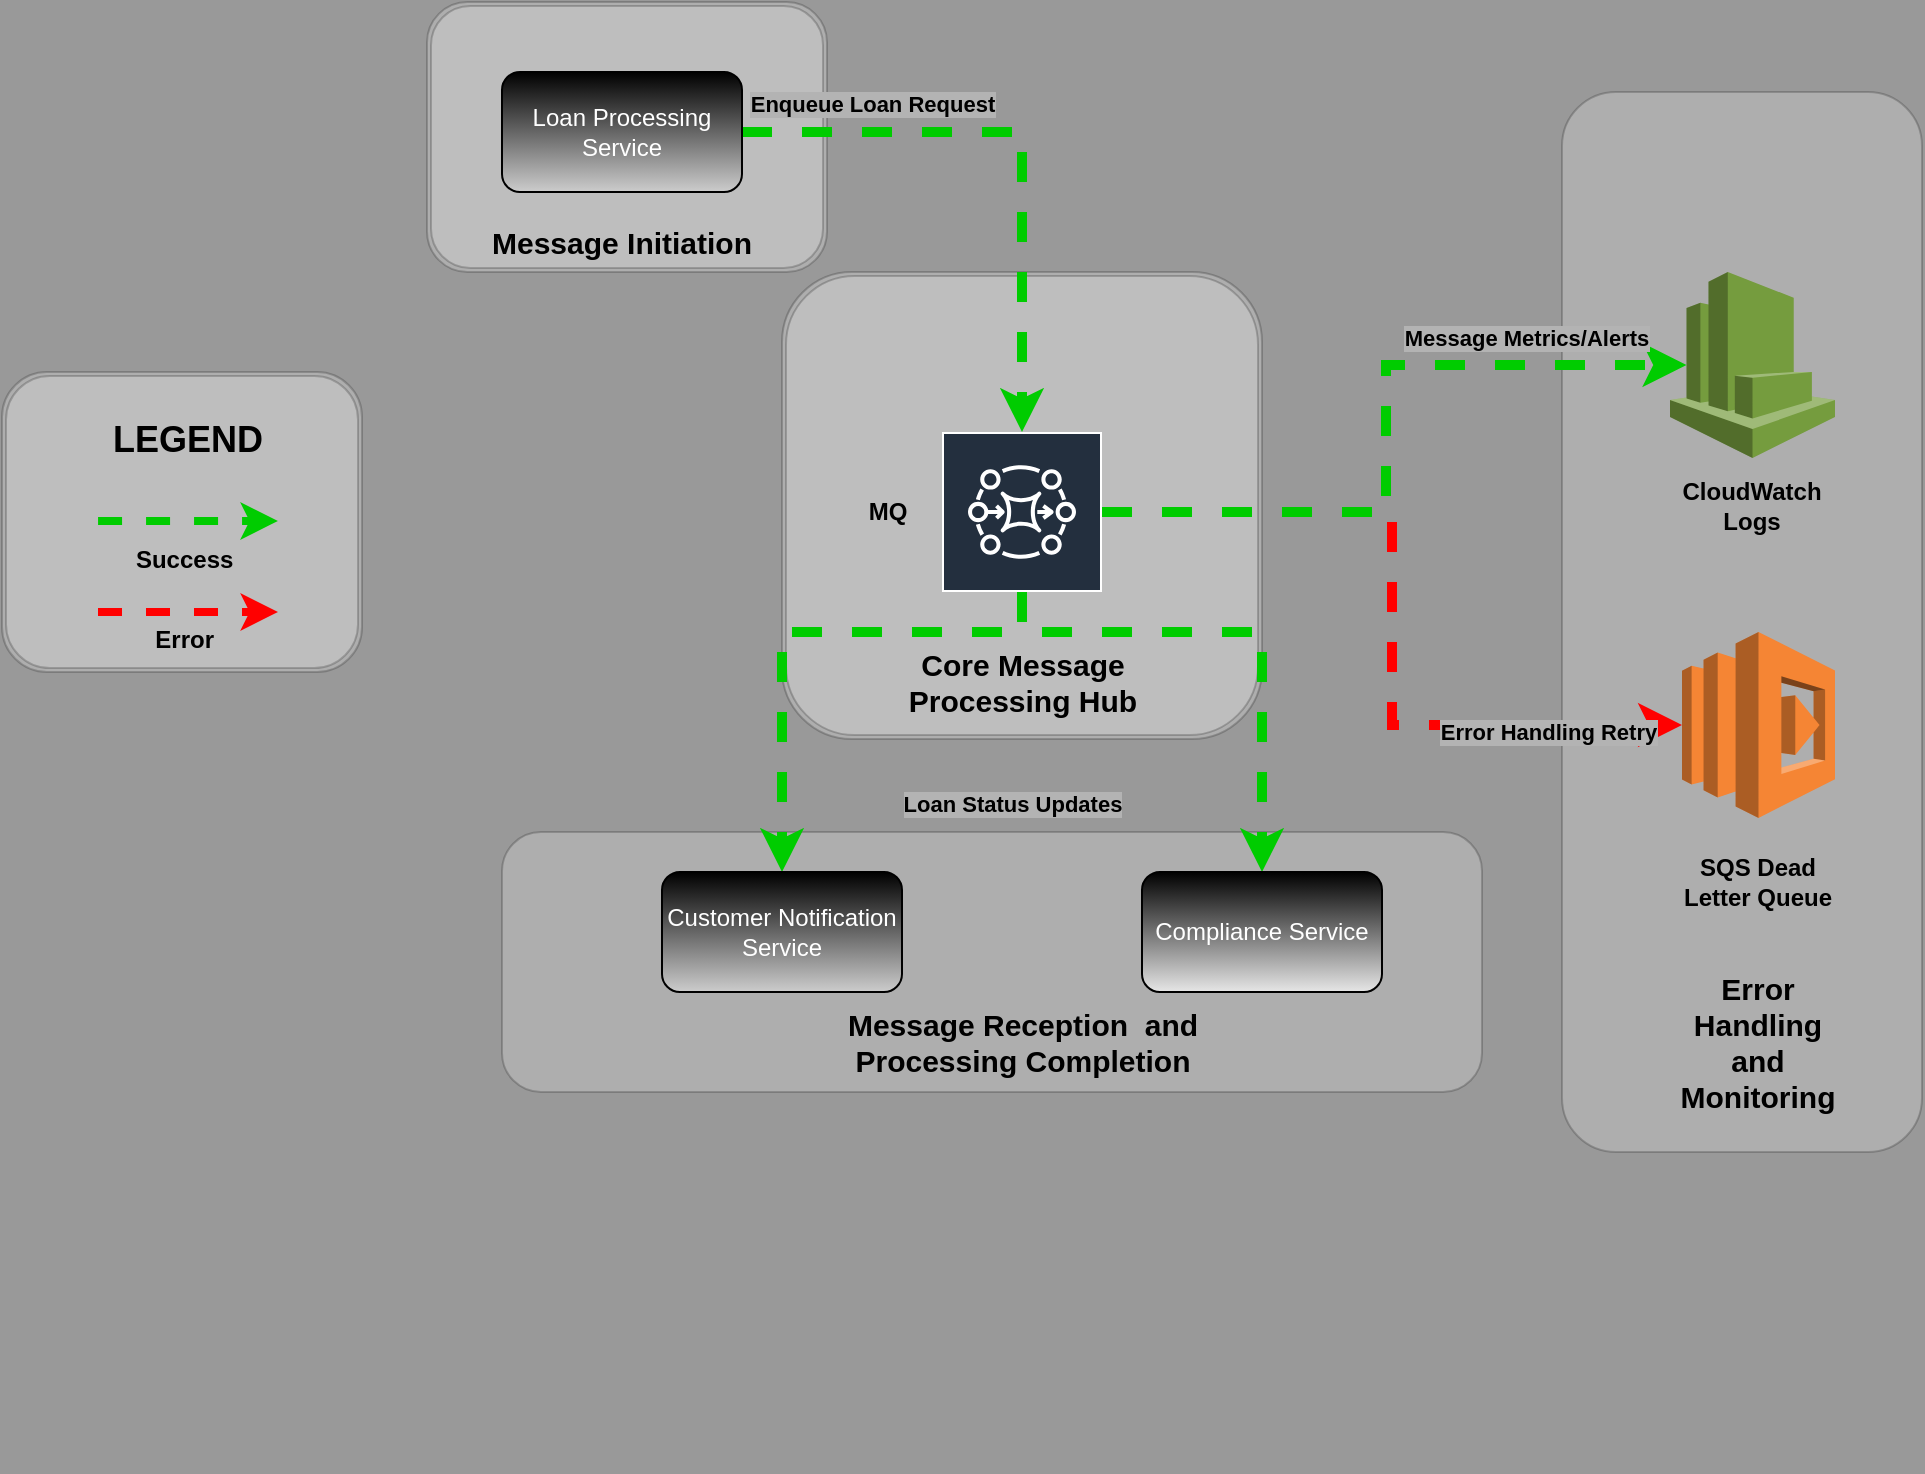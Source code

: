 <mxfile version="24.8.0">
  <diagram name="Page-1" id="SkigJRigNg3A36J5fPUV">
    <mxGraphModel dx="2284" dy="772" grid="1" gridSize="10" guides="1" tooltips="1" connect="1" arrows="1" fold="1" page="1" pageScale="1" pageWidth="850" pageHeight="1100" background="#999999" math="0" shadow="0">
      <root>
        <mxCell id="0" />
        <mxCell id="1" parent="0" />
        <mxCell id="YzbT-L8hGDfXFzFk-YVD-21" value="a" style="shape=ext;double=1;rounded=1;whiteSpace=wrap;html=1;textOpacity=0;opacity=20;" parent="1" vertex="1">
          <mxGeometry x="52.5" y="5" width="200" height="135" as="geometry" />
        </mxCell>
        <mxCell id="YzbT-L8hGDfXFzFk-YVD-18" value="" style="shape=ext;double=1;rounded=1;whiteSpace=wrap;html=1;opacity=20;" parent="1" vertex="1">
          <mxGeometry x="230" y="140" width="240" height="233.5" as="geometry" />
        </mxCell>
        <mxCell id="YzbT-L8hGDfXFzFk-YVD-16" value="" style="rounded=1;whiteSpace=wrap;html=1;opacity=20;" parent="1" vertex="1">
          <mxGeometry x="90" y="420" width="490" height="130" as="geometry" />
        </mxCell>
        <mxCell id="YzbT-L8hGDfXFzFk-YVD-11" value="" style="rounded=1;whiteSpace=wrap;html=1;opacity=20;" parent="1" vertex="1">
          <mxGeometry x="620" y="50" width="180" height="530" as="geometry" />
        </mxCell>
        <mxCell id="fFSCSp_Biz5DmQAELRgy-18" style="edgeStyle=orthogonalEdgeStyle;rounded=0;orthogonalLoop=1;jettySize=auto;html=1;strokeColor=#00CC00;strokeWidth=5;dashed=1;" edge="1" parent="1" source="YzbT-L8hGDfXFzFk-YVD-1" target="YzbT-L8hGDfXFzFk-YVD-5">
          <mxGeometry relative="1" as="geometry">
            <Array as="points">
              <mxPoint x="230" y="320" />
            </Array>
          </mxGeometry>
        </mxCell>
        <mxCell id="fFSCSp_Biz5DmQAELRgy-19" style="edgeStyle=orthogonalEdgeStyle;rounded=0;orthogonalLoop=1;jettySize=auto;html=1;strokeColor=#00CC00;dashed=1;strokeWidth=5;" edge="1" parent="1" source="YzbT-L8hGDfXFzFk-YVD-1" target="YzbT-L8hGDfXFzFk-YVD-4">
          <mxGeometry relative="1" as="geometry">
            <Array as="points">
              <mxPoint x="470" y="320" />
            </Array>
          </mxGeometry>
        </mxCell>
        <mxCell id="YzbT-L8hGDfXFzFk-YVD-1" value="" style="sketch=0;outlineConnect=0;fontColor=#232F3E;gradientColor=none;strokeColor=#ffffff;fillColor=#232F3E;dashed=0;verticalLabelPosition=middle;verticalAlign=bottom;align=center;html=1;whiteSpace=wrap;fontSize=10;fontStyle=1;spacing=3;shape=mxgraph.aws4.productIcon;prIcon=mxgraph.aws4.mq;" parent="1" vertex="1">
          <mxGeometry x="310" y="220" width="80" height="80" as="geometry" />
        </mxCell>
        <mxCell id="YzbT-L8hGDfXFzFk-YVD-2" value="" style="outlineConnect=0;dashed=0;verticalLabelPosition=bottom;verticalAlign=top;align=center;html=1;shape=mxgraph.aws3.cloudwatch;fillColor=#759C3E;gradientColor=none;" parent="1" vertex="1">
          <mxGeometry x="674" y="140" width="82.5" height="93" as="geometry" />
        </mxCell>
        <mxCell id="YzbT-L8hGDfXFzFk-YVD-3" value="" style="outlineConnect=0;dashed=0;verticalLabelPosition=bottom;verticalAlign=top;align=center;html=1;shape=mxgraph.aws3.lambda;fillColor=#F58534;gradientColor=none;" parent="1" vertex="1">
          <mxGeometry x="680" y="320" width="76.5" height="93" as="geometry" />
        </mxCell>
        <mxCell id="YzbT-L8hGDfXFzFk-YVD-4" value="&lt;font color=&quot;#ffffff&quot;&gt;Compliance Service&lt;/font&gt;" style="rounded=1;whiteSpace=wrap;html=1;fillColor=#E6E6E6;gradientColor=#000000;strokeColor=#000000;gradientDirection=north;" parent="1" vertex="1">
          <mxGeometry x="410" y="440" width="120" height="60" as="geometry" />
        </mxCell>
        <mxCell id="YzbT-L8hGDfXFzFk-YVD-5" value="&lt;font color=&quot;#ffffff&quot;&gt;Customer Notification Service&lt;/font&gt;" style="rounded=1;whiteSpace=wrap;html=1;fillColor=#CCCCCC;gradientColor=#000000;strokeColor=#000000;gradientDirection=north;" parent="1" vertex="1">
          <mxGeometry x="170" y="440" width="120" height="60" as="geometry" />
        </mxCell>
        <mxCell id="YzbT-L8hGDfXFzFk-YVD-30" style="edgeStyle=orthogonalEdgeStyle;rounded=0;orthogonalLoop=1;jettySize=auto;html=1;exitX=1;exitY=0.5;exitDx=0;exitDy=0;strokeColor=#00CC00;dashed=1;strokeWidth=5;" parent="1" source="YzbT-L8hGDfXFzFk-YVD-6" target="YzbT-L8hGDfXFzFk-YVD-1" edge="1">
          <mxGeometry relative="1" as="geometry" />
        </mxCell>
        <mxCell id="YzbT-L8hGDfXFzFk-YVD-6" value="&lt;font color=&quot;#ffffff&quot;&gt;Loan Processing Service&lt;/font&gt;" style="rounded=1;whiteSpace=wrap;html=1;fillColor=#CCCCCC;gradientColor=#000000;strokeColor=#000000;gradientDirection=north;" parent="1" vertex="1">
          <mxGeometry x="90" y="40" width="120" height="60" as="geometry" />
        </mxCell>
        <mxCell id="YzbT-L8hGDfXFzFk-YVD-7" style="edgeStyle=orthogonalEdgeStyle;rounded=0;orthogonalLoop=1;jettySize=auto;html=1;entryX=0;entryY=0.5;entryDx=0;entryDy=0;entryPerimeter=0;dashed=1;strokeColor=#FF0000;strokeWidth=5;" parent="1" source="YzbT-L8hGDfXFzFk-YVD-1" target="YzbT-L8hGDfXFzFk-YVD-3" edge="1">
          <mxGeometry relative="1" as="geometry" />
        </mxCell>
        <mxCell id="YzbT-L8hGDfXFzFk-YVD-8" value="Error Handling Retry" style="edgeLabel;html=1;align=center;verticalAlign=middle;resizable=0;points=[];labelBackgroundColor=#B3B3B3;fontStyle=1" parent="YzbT-L8hGDfXFzFk-YVD-7" vertex="1" connectable="0">
          <mxGeometry x="-0.353" y="-6" relative="1" as="geometry">
            <mxPoint x="94" y="104" as="offset" />
          </mxGeometry>
        </mxCell>
        <mxCell id="YzbT-L8hGDfXFzFk-YVD-9" style="edgeStyle=orthogonalEdgeStyle;rounded=0;orthogonalLoop=1;jettySize=auto;html=1;entryX=0.1;entryY=0.5;entryDx=0;entryDy=0;entryPerimeter=0;strokeWidth=5;dashed=1;strokeColor=#00CC00;" parent="1" source="YzbT-L8hGDfXFzFk-YVD-1" target="YzbT-L8hGDfXFzFk-YVD-2" edge="1">
          <mxGeometry relative="1" as="geometry" />
        </mxCell>
        <mxCell id="YzbT-L8hGDfXFzFk-YVD-10" value="Message Metrics/Alerts" style="edgeLabel;html=1;align=center;verticalAlign=middle;resizable=0;points=[];labelBackgroundColor=#B3B3B3;fontStyle=1" parent="1" vertex="1" connectable="0">
          <mxGeometry x="600.001" y="290" as="geometry">
            <mxPoint x="2" y="-117" as="offset" />
          </mxGeometry>
        </mxCell>
        <mxCell id="YzbT-L8hGDfXFzFk-YVD-17" value="Message Reception&amp;nbsp; and Processing Completion" style="text;strokeColor=none;align=center;fillColor=none;html=1;verticalAlign=middle;whiteSpace=wrap;rounded=0;fontStyle=1;fontSize=15;" parent="1" vertex="1">
          <mxGeometry x="252.5" y="510" width="195" height="30" as="geometry" />
        </mxCell>
        <mxCell id="YzbT-L8hGDfXFzFk-YVD-19" value="Core Message Processing Hub" style="text;strokeColor=none;align=center;fillColor=none;html=1;verticalAlign=middle;whiteSpace=wrap;rounded=0;fontSize=15;fontStyle=1" parent="1" vertex="1">
          <mxGeometry x="272.5" y="330" width="155" height="30" as="geometry" />
        </mxCell>
        <mxCell id="YzbT-L8hGDfXFzFk-YVD-22" value="Message Initiation" style="text;strokeColor=none;align=center;fillColor=none;html=1;verticalAlign=middle;whiteSpace=wrap;rounded=0;fontSize=15;fontStyle=1" parent="1" vertex="1">
          <mxGeometry x="80" y="110" width="140" height="30" as="geometry" />
        </mxCell>
        <mxCell id="YzbT-L8hGDfXFzFk-YVD-24" value="Error Handling and Monitoring" style="text;strokeColor=none;align=center;fillColor=none;html=1;verticalAlign=middle;whiteSpace=wrap;rounded=0;fontSize=15;fontStyle=1" parent="1" vertex="1">
          <mxGeometry x="688.25" y="510" width="60" height="30" as="geometry" />
        </mxCell>
        <mxCell id="lU9kTMsstc44mvVwPtHD-2" value="Enqueue Loan Request" style="edgeLabel;html=1;align=center;verticalAlign=middle;resizable=0;points=[];labelBackgroundColor=#B3B3B3;fontStyle=1" parent="1" vertex="1" connectable="0">
          <mxGeometry x="630.004" y="390" as="geometry">
            <mxPoint x="-355" y="-334" as="offset" />
          </mxGeometry>
        </mxCell>
        <mxCell id="lU9kTMsstc44mvVwPtHD-3" value="Loan Status Updates" style="edgeLabel;html=1;align=center;verticalAlign=middle;resizable=0;points=[];labelBackgroundColor=#B3B3B3;fontStyle=1" parent="1" vertex="1" connectable="0">
          <mxGeometry x="700.004" y="740" as="geometry">
            <mxPoint x="-355" y="-334" as="offset" />
          </mxGeometry>
        </mxCell>
        <mxCell id="fFSCSp_Biz5DmQAELRgy-1" value="" style="group" vertex="1" connectable="0" parent="1">
          <mxGeometry x="-160" y="190" width="180" height="150" as="geometry" />
        </mxCell>
        <mxCell id="fFSCSp_Biz5DmQAELRgy-2" value="" style="shape=ext;double=1;rounded=1;whiteSpace=wrap;html=1;opacity=20;" vertex="1" parent="fFSCSp_Biz5DmQAELRgy-1">
          <mxGeometry width="180" height="150.0" as="geometry" />
        </mxCell>
        <mxCell id="fFSCSp_Biz5DmQAELRgy-3" value="" style="endArrow=classic;html=1;rounded=0;entryX=0.833;entryY=0.83;entryDx=0;entryDy=0;entryPerimeter=0;dashed=1;strokeColor=#00CC00;strokeWidth=4;" edge="1" parent="fFSCSp_Biz5DmQAELRgy-1">
          <mxGeometry width="50" height="50" relative="1" as="geometry">
            <mxPoint x="48.03" y="74.501" as="sourcePoint" />
            <mxPoint x="137.97" y="74.514" as="targetPoint" />
          </mxGeometry>
        </mxCell>
        <mxCell id="fFSCSp_Biz5DmQAELRgy-4" value="" style="endArrow=classic;html=1;rounded=0;entryX=0.833;entryY=0.83;entryDx=0;entryDy=0;entryPerimeter=0;strokeColor=#FF0000;dashed=1;strokeWidth=4;" edge="1" parent="fFSCSp_Biz5DmQAELRgy-1">
          <mxGeometry width="50" height="50" relative="1" as="geometry">
            <mxPoint x="48" y="120.004" as="sourcePoint" />
            <mxPoint x="138" y="120.004" as="targetPoint" />
          </mxGeometry>
        </mxCell>
        <mxCell id="fFSCSp_Biz5DmQAELRgy-11" value="&lt;b&gt;Success&amp;nbsp;&lt;/b&gt;" style="text;strokeColor=none;align=center;fillColor=none;html=1;verticalAlign=middle;whiteSpace=wrap;rounded=0;" vertex="1" parent="fFSCSp_Biz5DmQAELRgy-1">
          <mxGeometry x="63" y="89.999" width="60" height="7.377" as="geometry" />
        </mxCell>
        <mxCell id="fFSCSp_Biz5DmQAELRgy-12" value="&lt;b&gt;Error&amp;nbsp;&lt;/b&gt;" style="text;strokeColor=none;align=center;fillColor=none;html=1;verticalAlign=middle;whiteSpace=wrap;rounded=0;" vertex="1" parent="fFSCSp_Biz5DmQAELRgy-1">
          <mxGeometry x="63" y="130.003" width="60" height="7.377" as="geometry" />
        </mxCell>
        <mxCell id="fFSCSp_Biz5DmQAELRgy-13" value="&lt;b style=&quot;font-size: 18px;&quot;&gt;LEGEND&lt;/b&gt;" style="text;strokeColor=none;align=center;fillColor=none;html=1;verticalAlign=middle;whiteSpace=wrap;rounded=0;fontSize=18;" vertex="1" parent="fFSCSp_Biz5DmQAELRgy-1">
          <mxGeometry x="63" y="29.999" width="60" height="7.377" as="geometry" />
        </mxCell>
        <mxCell id="fFSCSp_Biz5DmQAELRgy-24" value="&lt;b&gt;CloudWatch Logs&lt;/b&gt;" style="text;strokeColor=none;align=center;fillColor=none;html=1;verticalAlign=middle;whiteSpace=wrap;rounded=0;" vertex="1" parent="1">
          <mxGeometry x="685.25" y="241.75" width="60" height="30" as="geometry" />
        </mxCell>
        <mxCell id="fFSCSp_Biz5DmQAELRgy-30" value="&lt;b&gt;SQS Dead Letter Queue&lt;/b&gt;" style="text;strokeColor=none;align=center;fillColor=none;html=1;verticalAlign=middle;whiteSpace=wrap;rounded=0;" vertex="1" parent="1">
          <mxGeometry x="677.38" y="430" width="81.75" height="30" as="geometry" />
        </mxCell>
        <mxCell id="fFSCSp_Biz5DmQAELRgy-32" value="&lt;b&gt;MQ&lt;/b&gt;" style="text;strokeColor=none;align=center;fillColor=none;html=1;verticalAlign=middle;whiteSpace=wrap;rounded=0;" vertex="1" parent="1">
          <mxGeometry x="252.5" y="245" width="60" height="30" as="geometry" />
        </mxCell>
      </root>
    </mxGraphModel>
  </diagram>
</mxfile>
